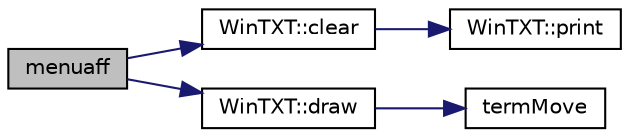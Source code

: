 digraph "menuaff"
{
 // LATEX_PDF_SIZE
  edge [fontname="Helvetica",fontsize="10",labelfontname="Helvetica",labelfontsize="10"];
  node [fontname="Helvetica",fontsize="10",shape=record];
  rankdir="LR";
  Node1 [label="menuaff",height=0.2,width=0.4,color="black", fillcolor="grey75", style="filled", fontcolor="black",tooltip=" "];
  Node1 -> Node2 [color="midnightblue",fontsize="10",style="solid",fontname="Helvetica"];
  Node2 [label="WinTXT::clear",height=0.2,width=0.4,color="black", fillcolor="white", style="filled",URL="$class_win_t_x_t.html#a1b4cb203533f78bed29498591631f436",tooltip=" "];
  Node2 -> Node3 [color="midnightblue",fontsize="10",style="solid",fontname="Helvetica"];
  Node3 [label="WinTXT::print",height=0.2,width=0.4,color="black", fillcolor="white", style="filled",URL="$class_win_t_x_t.html#a407cce45e7f81546540f4f8a9b85ce45",tooltip=" "];
  Node1 -> Node4 [color="midnightblue",fontsize="10",style="solid",fontname="Helvetica"];
  Node4 [label="WinTXT::draw",height=0.2,width=0.4,color="black", fillcolor="white", style="filled",URL="$class_win_t_x_t.html#af83a18827593465fc397983c97b4e886",tooltip=" "];
  Node4 -> Node5 [color="midnightblue",fontsize="10",style="solid",fontname="Helvetica"];
  Node5 [label="termMove",height=0.2,width=0.4,color="black", fillcolor="white", style="filled",URL="$_wintxt_8cpp.html#a0038303af38e1a50f24e3d4e33a4635b",tooltip=" "];
}
